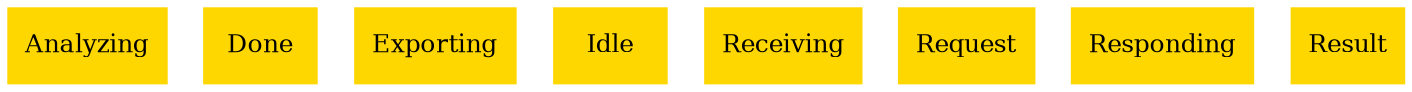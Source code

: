 digraph "graph" {
graph [fontsize=12]
node [fontsize=12]
edge [fontsize=12]
rankdir=TB;
"N0" [uuid="Analyzing", label="Analyzing", color="#ffd700", fontcolor = "#000000", shape = "box", style = "filled, solid"]
"N1" [uuid="Done", label="Done", color="#ffd700", fontcolor = "#000000", shape = "box", style = "filled, solid"]
"N2" [uuid="Exporting", label="Exporting", color="#ffd700", fontcolor = "#000000", shape = "box", style = "filled, solid"]
"N3" [uuid="Idle", label="Idle", color="#ffd700", fontcolor = "#000000", shape = "box", style = "filled, solid"]
"N4" [uuid="Receiving", label="Receiving", color="#ffd700", fontcolor = "#000000", shape = "box", style = "filled, solid"]
"N5" [uuid="Request", label="Request", color="#ffd700", fontcolor = "#000000", shape = "box", style = "filled, solid"]
"N6" [uuid="Responding", label="Responding", color="#ffd700", fontcolor = "#000000", shape = "box", style = "filled, solid"]
"N7" [uuid="Result", label="Result", color="#ffd700", fontcolor = "#000000", shape = "box", style = "filled, solid"]
}

